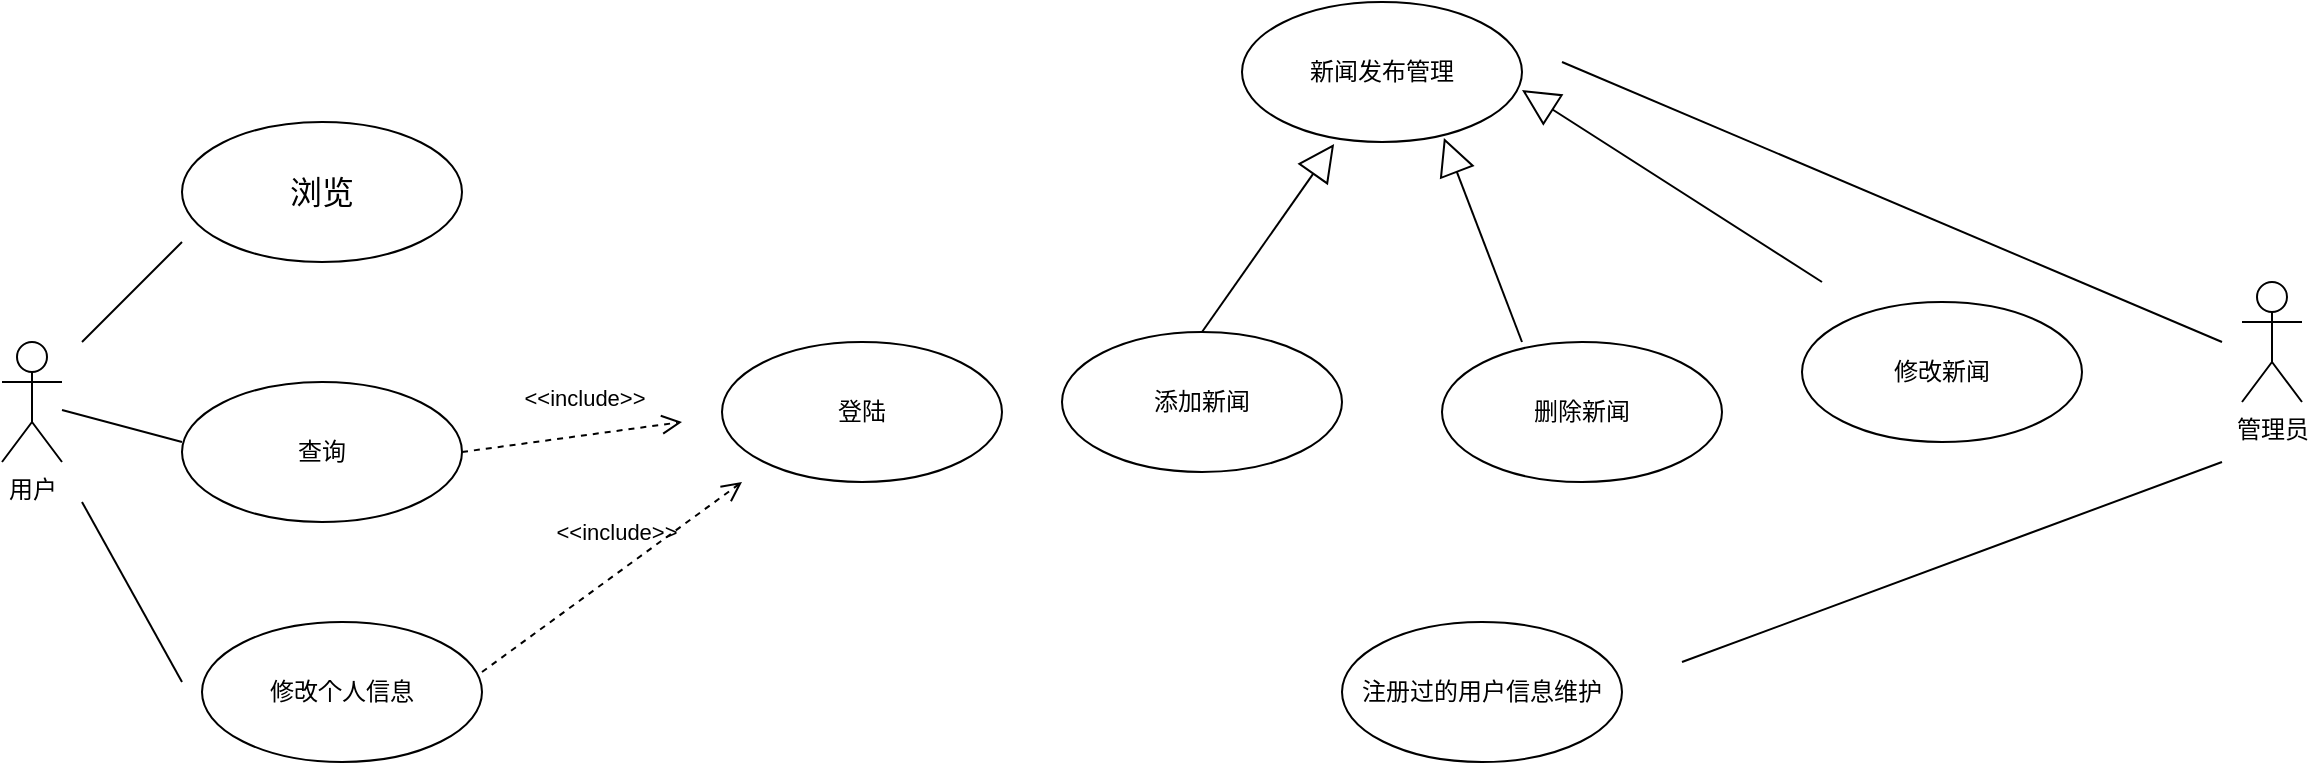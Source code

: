 <mxfile version="17.3.0" type="github">
  <diagram id="C5RBs43oDa-KdzZeNtuy" name="Page-1">
    <mxGraphModel dx="1778" dy="994" grid="1" gridSize="10" guides="1" tooltips="1" connect="1" arrows="1" fold="1" page="1" pageScale="1" pageWidth="827" pageHeight="1169" math="0" shadow="0">
      <root>
        <mxCell id="WIyWlLk6GJQsqaUBKTNV-0" />
        <mxCell id="WIyWlLk6GJQsqaUBKTNV-1" parent="WIyWlLk6GJQsqaUBKTNV-0" />
        <mxCell id="AaJywq6Yjjuq7iSwntx5-0" value="&lt;font style=&quot;vertical-align: inherit&quot;&gt;&lt;font style=&quot;vertical-align: inherit&quot;&gt;用户&lt;/font&gt;&lt;/font&gt;" style="shape=umlActor;verticalLabelPosition=bottom;verticalAlign=top;html=1;" vertex="1" parent="WIyWlLk6GJQsqaUBKTNV-1">
          <mxGeometry x="80" y="350" width="30" height="60" as="geometry" />
        </mxCell>
        <mxCell id="AaJywq6Yjjuq7iSwntx5-1" value="&lt;font style=&quot;vertical-align: inherit&quot;&gt;&lt;font style=&quot;vertical-align: inherit&quot;&gt;管理员&lt;/font&gt;&lt;/font&gt;" style="shape=umlActor;verticalLabelPosition=bottom;verticalAlign=top;html=1;" vertex="1" parent="WIyWlLk6GJQsqaUBKTNV-1">
          <mxGeometry x="1200" y="320" width="30" height="60" as="geometry" />
        </mxCell>
        <mxCell id="AaJywq6Yjjuq7iSwntx5-2" value="&lt;p class=&quot;MsoNormal&quot;&gt;&lt;span style=&quot;font-size: 12.0pt&quot;&gt;&lt;font face=&quot;宋体&quot;&gt;&lt;font style=&quot;vertical-align: inherit&quot;&gt;&lt;font style=&quot;vertical-align: inherit&quot;&gt;浏览&lt;/font&gt;&lt;/font&gt;&lt;/font&gt;&lt;/span&gt;&lt;/p&gt;" style="ellipse;whiteSpace=wrap;html=1;" vertex="1" parent="WIyWlLk6GJQsqaUBKTNV-1">
          <mxGeometry x="170" y="240" width="140" height="70" as="geometry" />
        </mxCell>
        <mxCell id="AaJywq6Yjjuq7iSwntx5-3" value="&lt;font style=&quot;vertical-align: inherit&quot;&gt;&lt;font style=&quot;vertical-align: inherit&quot;&gt;查询&lt;/font&gt;&lt;/font&gt;" style="ellipse;whiteSpace=wrap;html=1;" vertex="1" parent="WIyWlLk6GJQsqaUBKTNV-1">
          <mxGeometry x="170" y="370" width="140" height="70" as="geometry" />
        </mxCell>
        <mxCell id="AaJywq6Yjjuq7iSwntx5-4" value="&lt;font style=&quot;vertical-align: inherit&quot;&gt;&lt;font style=&quot;vertical-align: inherit&quot;&gt;修改个人信息&lt;/font&gt;&lt;/font&gt;" style="ellipse;whiteSpace=wrap;html=1;" vertex="1" parent="WIyWlLk6GJQsqaUBKTNV-1">
          <mxGeometry x="180" y="490" width="140" height="70" as="geometry" />
        </mxCell>
        <mxCell id="AaJywq6Yjjuq7iSwntx5-6" value="" style="endArrow=none;html=1;rounded=0;" edge="1" parent="WIyWlLk6GJQsqaUBKTNV-1">
          <mxGeometry width="50" height="50" relative="1" as="geometry">
            <mxPoint x="120" y="350" as="sourcePoint" />
            <mxPoint x="170" y="300" as="targetPoint" />
          </mxGeometry>
        </mxCell>
        <mxCell id="AaJywq6Yjjuq7iSwntx5-7" value="" style="endArrow=none;html=1;rounded=0;" edge="1" parent="WIyWlLk6GJQsqaUBKTNV-1" source="AaJywq6Yjjuq7iSwntx5-0">
          <mxGeometry width="50" height="50" relative="1" as="geometry">
            <mxPoint x="120" y="450" as="sourcePoint" />
            <mxPoint x="170" y="400" as="targetPoint" />
          </mxGeometry>
        </mxCell>
        <mxCell id="AaJywq6Yjjuq7iSwntx5-8" value="" style="endArrow=none;html=1;rounded=0;" edge="1" parent="WIyWlLk6GJQsqaUBKTNV-1">
          <mxGeometry width="50" height="50" relative="1" as="geometry">
            <mxPoint x="120" y="430" as="sourcePoint" />
            <mxPoint x="170" y="520" as="targetPoint" />
          </mxGeometry>
        </mxCell>
        <mxCell id="AaJywq6Yjjuq7iSwntx5-14" value="&amp;lt;&amp;lt;include&amp;gt;&amp;gt;" style="endArrow=open;startArrow=none;endFill=0;startFill=0;endSize=8;html=1;verticalAlign=bottom;dashed=1;labelBackgroundColor=none;rounded=0;exitX=1;exitY=0.5;exitDx=0;exitDy=0;" edge="1" parent="WIyWlLk6GJQsqaUBKTNV-1" source="AaJywq6Yjjuq7iSwntx5-3">
          <mxGeometry x="0.125" y="10" width="160" relative="1" as="geometry">
            <mxPoint x="300" y="270" as="sourcePoint" />
            <mxPoint x="420" y="390" as="targetPoint" />
            <mxPoint as="offset" />
          </mxGeometry>
        </mxCell>
        <mxCell id="AaJywq6Yjjuq7iSwntx5-17" value="&amp;lt;&amp;lt;include&amp;gt;&amp;gt;" style="endArrow=open;startArrow=none;endFill=0;startFill=0;endSize=8;html=1;verticalAlign=bottom;dashed=1;labelBackgroundColor=none;rounded=0;exitX=1;exitY=0.5;exitDx=0;exitDy=0;" edge="1" parent="WIyWlLk6GJQsqaUBKTNV-1">
          <mxGeometry x="0.125" y="10" width="160" relative="1" as="geometry">
            <mxPoint x="320" y="515" as="sourcePoint" />
            <mxPoint x="450" y="420" as="targetPoint" />
            <mxPoint as="offset" />
          </mxGeometry>
        </mxCell>
        <mxCell id="AaJywq6Yjjuq7iSwntx5-18" value="登陆" style="ellipse;whiteSpace=wrap;html=1;" vertex="1" parent="WIyWlLk6GJQsqaUBKTNV-1">
          <mxGeometry x="440" y="350" width="140" height="70" as="geometry" />
        </mxCell>
        <mxCell id="AaJywq6Yjjuq7iSwntx5-19" value="注册过的用户信息维护" style="ellipse;whiteSpace=wrap;html=1;" vertex="1" parent="WIyWlLk6GJQsqaUBKTNV-1">
          <mxGeometry x="750" y="490" width="140" height="70" as="geometry" />
        </mxCell>
        <mxCell id="AaJywq6Yjjuq7iSwntx5-20" value="新闻发布管理" style="ellipse;whiteSpace=wrap;html=1;" vertex="1" parent="WIyWlLk6GJQsqaUBKTNV-1">
          <mxGeometry x="700" y="180" width="140" height="70" as="geometry" />
        </mxCell>
        <mxCell id="AaJywq6Yjjuq7iSwntx5-21" value="添加新闻" style="ellipse;whiteSpace=wrap;html=1;" vertex="1" parent="WIyWlLk6GJQsqaUBKTNV-1">
          <mxGeometry x="610" y="345" width="140" height="70" as="geometry" />
        </mxCell>
        <mxCell id="AaJywq6Yjjuq7iSwntx5-22" value="删除新闻" style="ellipse;whiteSpace=wrap;html=1;" vertex="1" parent="WIyWlLk6GJQsqaUBKTNV-1">
          <mxGeometry x="800" y="350" width="140" height="70" as="geometry" />
        </mxCell>
        <mxCell id="AaJywq6Yjjuq7iSwntx5-24" value="修改新闻" style="ellipse;whiteSpace=wrap;html=1;" vertex="1" parent="WIyWlLk6GJQsqaUBKTNV-1">
          <mxGeometry x="980" y="330" width="140" height="70" as="geometry" />
        </mxCell>
        <mxCell id="AaJywq6Yjjuq7iSwntx5-29" value="" style="endArrow=block;endSize=16;endFill=0;html=1;rounded=0;entryX=0.329;entryY=1.014;entryDx=0;entryDy=0;entryPerimeter=0;" edge="1" parent="WIyWlLk6GJQsqaUBKTNV-1" target="AaJywq6Yjjuq7iSwntx5-20">
          <mxGeometry width="160" relative="1" as="geometry">
            <mxPoint x="680" y="345" as="sourcePoint" />
            <mxPoint x="840" y="345" as="targetPoint" />
          </mxGeometry>
        </mxCell>
        <mxCell id="AaJywq6Yjjuq7iSwntx5-30" value="" style="endArrow=block;endSize=16;endFill=0;html=1;rounded=0;entryX=0.721;entryY=0.971;entryDx=0;entryDy=0;entryPerimeter=0;" edge="1" parent="WIyWlLk6GJQsqaUBKTNV-1" target="AaJywq6Yjjuq7iSwntx5-20">
          <mxGeometry width="160" relative="1" as="geometry">
            <mxPoint x="840" y="350" as="sourcePoint" />
            <mxPoint x="906.06" y="255.98" as="targetPoint" />
          </mxGeometry>
        </mxCell>
        <mxCell id="AaJywq6Yjjuq7iSwntx5-31" value="" style="endArrow=block;endSize=16;endFill=0;html=1;rounded=0;entryX=0.721;entryY=0.971;entryDx=0;entryDy=0;entryPerimeter=0;" edge="1" parent="WIyWlLk6GJQsqaUBKTNV-1">
          <mxGeometry width="160" relative="1" as="geometry">
            <mxPoint x="990" y="320" as="sourcePoint" />
            <mxPoint x="840" y="223.98" as="targetPoint" />
          </mxGeometry>
        </mxCell>
        <mxCell id="AaJywq6Yjjuq7iSwntx5-32" value="" style="endArrow=none;html=1;rounded=0;" edge="1" parent="WIyWlLk6GJQsqaUBKTNV-1">
          <mxGeometry width="50" height="50" relative="1" as="geometry">
            <mxPoint x="860" y="210" as="sourcePoint" />
            <mxPoint x="1190" y="350" as="targetPoint" />
          </mxGeometry>
        </mxCell>
        <mxCell id="AaJywq6Yjjuq7iSwntx5-33" value="" style="endArrow=none;html=1;rounded=0;" edge="1" parent="WIyWlLk6GJQsqaUBKTNV-1">
          <mxGeometry width="50" height="50" relative="1" as="geometry">
            <mxPoint x="920" y="510" as="sourcePoint" />
            <mxPoint x="1190" y="410" as="targetPoint" />
          </mxGeometry>
        </mxCell>
      </root>
    </mxGraphModel>
  </diagram>
</mxfile>

